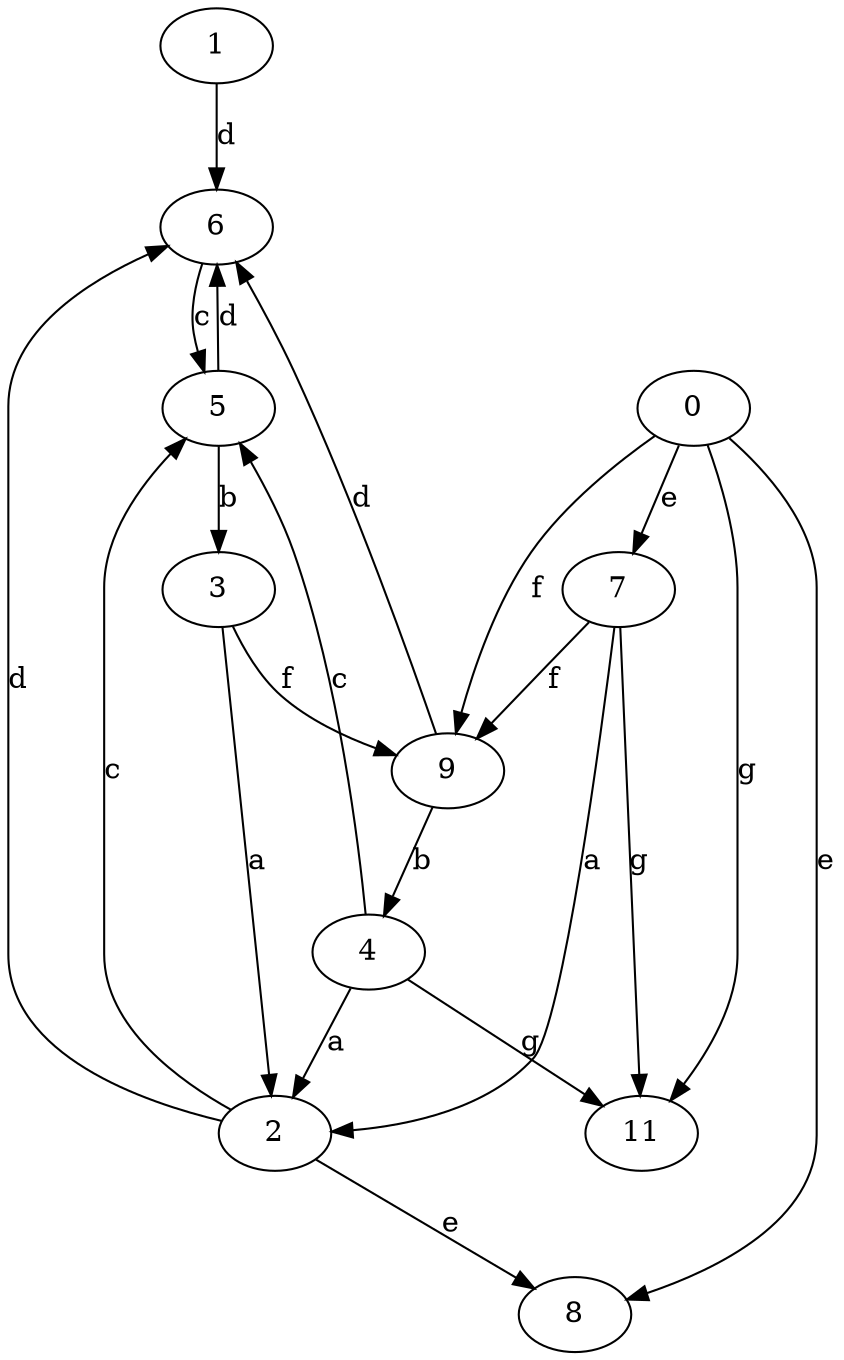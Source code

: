 strict digraph  {
1;
2;
3;
4;
5;
6;
7;
8;
0;
9;
11;
1 -> 6  [label=d];
2 -> 5  [label=c];
2 -> 6  [label=d];
2 -> 8  [label=e];
3 -> 2  [label=a];
3 -> 9  [label=f];
4 -> 2  [label=a];
4 -> 5  [label=c];
4 -> 11  [label=g];
5 -> 3  [label=b];
5 -> 6  [label=d];
6 -> 5  [label=c];
7 -> 2  [label=a];
7 -> 9  [label=f];
7 -> 11  [label=g];
0 -> 7  [label=e];
0 -> 8  [label=e];
0 -> 9  [label=f];
0 -> 11  [label=g];
9 -> 4  [label=b];
9 -> 6  [label=d];
}
